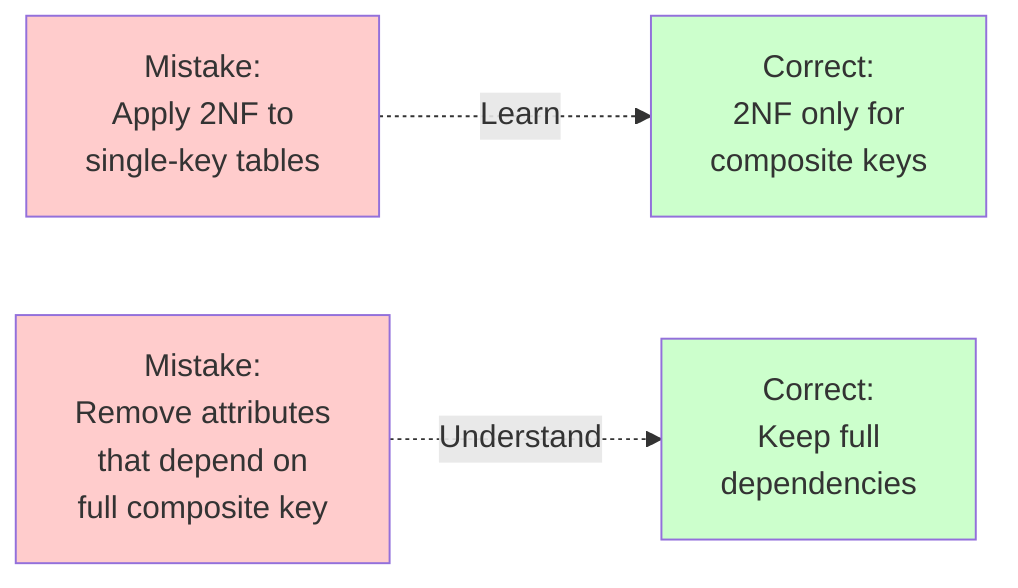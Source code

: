graph LR
    M1[Mistake:<br/>Apply 2NF to<br/>single-key tables]
    M2[Mistake:<br/>Remove attributes<br/>that depend on<br/>full composite key]
    C1[Correct:<br/>2NF only for<br/>composite keys]
    C2[Correct:<br/>Keep full<br/>dependencies]
    M1 -.->|Learn| C1
    M2 -.->|Understand| C2
    style M1 fill:#ffcccc
    style M2 fill:#ffcccc
    style C1 fill:#ccffcc
    style C2 fill:#ccffcc